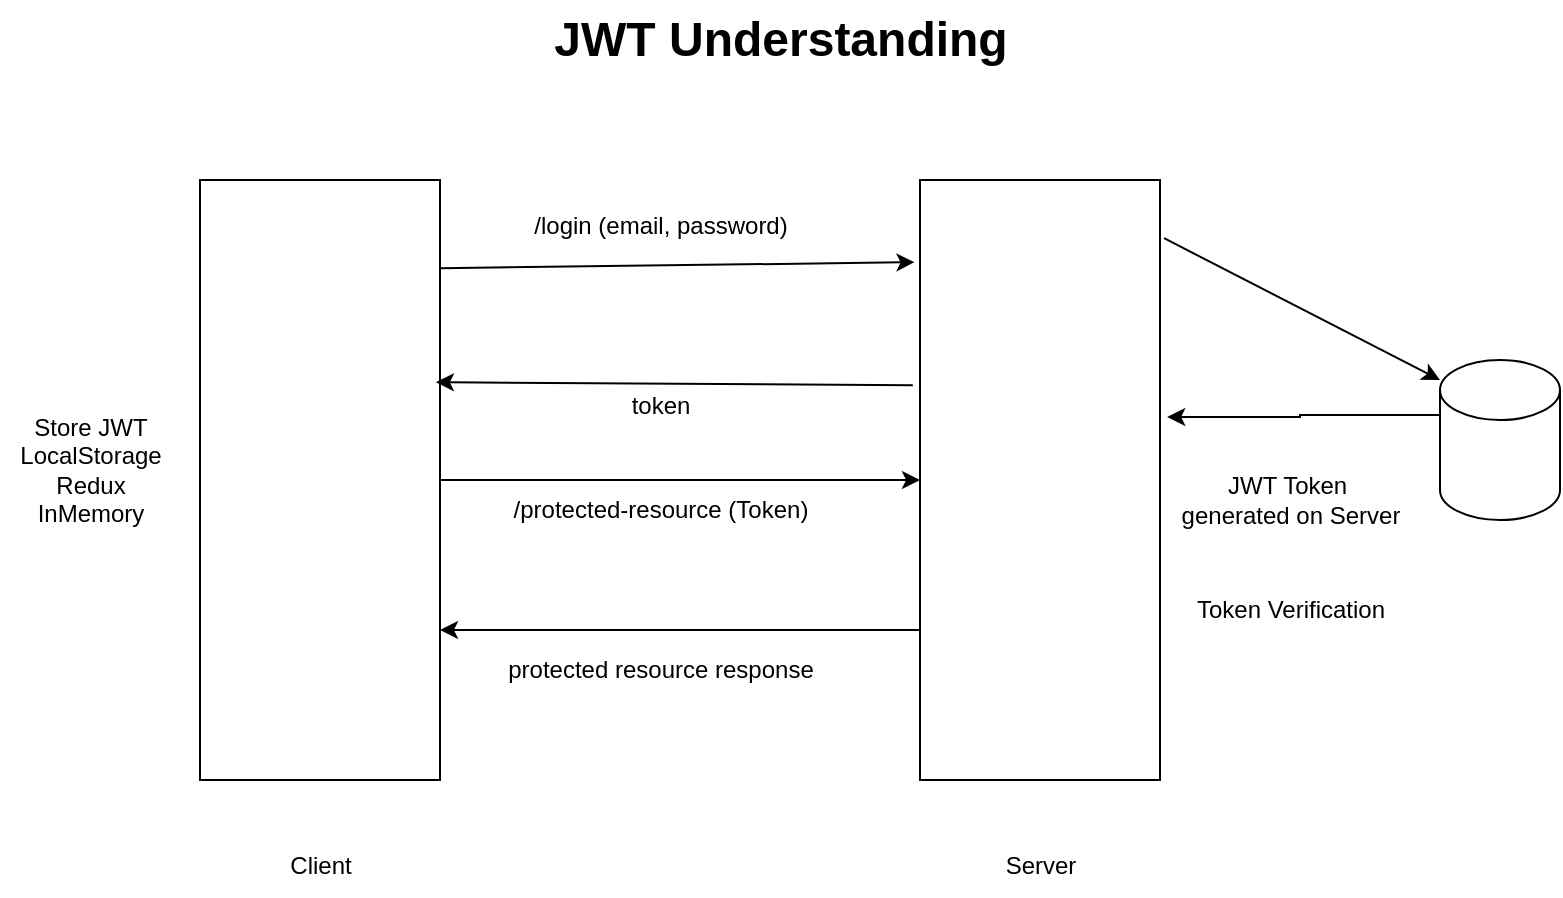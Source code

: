 <mxfile version="24.7.6">
  <diagram name="Page-1" id="o-1Do4QwA_vBjf3LlT5f">
    <mxGraphModel dx="802" dy="483" grid="1" gridSize="10" guides="1" tooltips="1" connect="1" arrows="1" fold="1" page="1" pageScale="1" pageWidth="827" pageHeight="1169" math="0" shadow="0">
      <root>
        <mxCell id="0" />
        <mxCell id="1" parent="0" />
        <mxCell id="jtTgo0mW1fypJQQp2YNw-14" style="edgeStyle=orthogonalEdgeStyle;rounded=0;orthogonalLoop=1;jettySize=auto;html=1;exitX=1;exitY=0.5;exitDx=0;exitDy=0;entryX=0;entryY=0.5;entryDx=0;entryDy=0;" edge="1" parent="1" source="jtTgo0mW1fypJQQp2YNw-1" target="jtTgo0mW1fypJQQp2YNw-2">
          <mxGeometry relative="1" as="geometry" />
        </mxCell>
        <mxCell id="jtTgo0mW1fypJQQp2YNw-1" value="" style="rounded=0;whiteSpace=wrap;html=1;" vertex="1" parent="1">
          <mxGeometry x="124" y="180" width="120" height="300" as="geometry" />
        </mxCell>
        <mxCell id="jtTgo0mW1fypJQQp2YNw-17" style="edgeStyle=orthogonalEdgeStyle;rounded=0;orthogonalLoop=1;jettySize=auto;html=1;exitX=0;exitY=0.75;exitDx=0;exitDy=0;entryX=1;entryY=0.75;entryDx=0;entryDy=0;" edge="1" parent="1" source="jtTgo0mW1fypJQQp2YNw-2" target="jtTgo0mW1fypJQQp2YNw-1">
          <mxGeometry relative="1" as="geometry" />
        </mxCell>
        <mxCell id="jtTgo0mW1fypJQQp2YNw-2" value="" style="rounded=0;whiteSpace=wrap;html=1;" vertex="1" parent="1">
          <mxGeometry x="484" y="180" width="120" height="300" as="geometry" />
        </mxCell>
        <mxCell id="jtTgo0mW1fypJQQp2YNw-3" value="Client" style="text;html=1;align=center;verticalAlign=middle;resizable=0;points=[];autosize=1;strokeColor=none;fillColor=none;" vertex="1" parent="1">
          <mxGeometry x="159" y="508" width="50" height="30" as="geometry" />
        </mxCell>
        <mxCell id="jtTgo0mW1fypJQQp2YNw-4" value="Server" style="text;html=1;align=center;verticalAlign=middle;resizable=0;points=[];autosize=1;strokeColor=none;fillColor=none;" vertex="1" parent="1">
          <mxGeometry x="514" y="508" width="60" height="30" as="geometry" />
        </mxCell>
        <mxCell id="jtTgo0mW1fypJQQp2YNw-5" value="" style="endArrow=classic;html=1;rounded=0;exitX=1.003;exitY=0.147;exitDx=0;exitDy=0;exitPerimeter=0;entryX=-0.023;entryY=0.137;entryDx=0;entryDy=0;entryPerimeter=0;" edge="1" parent="1" source="jtTgo0mW1fypJQQp2YNw-1" target="jtTgo0mW1fypJQQp2YNw-2">
          <mxGeometry width="50" height="50" relative="1" as="geometry">
            <mxPoint x="404" y="380" as="sourcePoint" />
            <mxPoint x="454" y="330" as="targetPoint" />
          </mxGeometry>
        </mxCell>
        <mxCell id="jtTgo0mW1fypJQQp2YNw-6" value="/login (email, password)" style="text;html=1;align=center;verticalAlign=middle;resizable=0;points=[];autosize=1;strokeColor=none;fillColor=none;" vertex="1" parent="1">
          <mxGeometry x="279" y="188" width="150" height="30" as="geometry" />
        </mxCell>
        <mxCell id="jtTgo0mW1fypJQQp2YNw-7" value="" style="shape=cylinder3;whiteSpace=wrap;html=1;boundedLbl=1;backgroundOutline=1;size=15;" vertex="1" parent="1">
          <mxGeometry x="744" y="270" width="60" height="80" as="geometry" />
        </mxCell>
        <mxCell id="jtTgo0mW1fypJQQp2YNw-8" value="" style="endArrow=classic;html=1;rounded=0;exitX=1.017;exitY=0.097;exitDx=0;exitDy=0;exitPerimeter=0;entryX=0;entryY=0.125;entryDx=0;entryDy=0;entryPerimeter=0;" edge="1" parent="1" source="jtTgo0mW1fypJQQp2YNw-2" target="jtTgo0mW1fypJQQp2YNw-7">
          <mxGeometry width="50" height="50" relative="1" as="geometry">
            <mxPoint x="514" y="380" as="sourcePoint" />
            <mxPoint x="564" y="330" as="targetPoint" />
          </mxGeometry>
        </mxCell>
        <mxCell id="jtTgo0mW1fypJQQp2YNw-9" style="edgeStyle=orthogonalEdgeStyle;rounded=0;orthogonalLoop=1;jettySize=auto;html=1;exitX=0;exitY=0;exitDx=0;exitDy=27.5;exitPerimeter=0;entryX=1.03;entryY=0.395;entryDx=0;entryDy=0;entryPerimeter=0;" edge="1" parent="1" source="jtTgo0mW1fypJQQp2YNw-7" target="jtTgo0mW1fypJQQp2YNw-2">
          <mxGeometry relative="1" as="geometry" />
        </mxCell>
        <mxCell id="jtTgo0mW1fypJQQp2YNw-10" value="JWT Token&amp;nbsp;&lt;div&gt;generated on Server&lt;/div&gt;" style="text;html=1;align=center;verticalAlign=middle;resizable=0;points=[];autosize=1;strokeColor=none;fillColor=none;" vertex="1" parent="1">
          <mxGeometry x="604" y="320" width="130" height="40" as="geometry" />
        </mxCell>
        <mxCell id="jtTgo0mW1fypJQQp2YNw-11" value="" style="endArrow=classic;html=1;rounded=0;entryX=0.983;entryY=0.337;entryDx=0;entryDy=0;entryPerimeter=0;exitX=-0.03;exitY=0.342;exitDx=0;exitDy=0;exitPerimeter=0;" edge="1" parent="1" source="jtTgo0mW1fypJQQp2YNw-2" target="jtTgo0mW1fypJQQp2YNw-1">
          <mxGeometry width="50" height="50" relative="1" as="geometry">
            <mxPoint x="514" y="380" as="sourcePoint" />
            <mxPoint x="564" y="330" as="targetPoint" />
          </mxGeometry>
        </mxCell>
        <mxCell id="jtTgo0mW1fypJQQp2YNw-12" value="token" style="text;html=1;align=center;verticalAlign=middle;resizable=0;points=[];autosize=1;strokeColor=none;fillColor=none;" vertex="1" parent="1">
          <mxGeometry x="329" y="278" width="50" height="30" as="geometry" />
        </mxCell>
        <mxCell id="jtTgo0mW1fypJQQp2YNw-13" value="Store JWT&lt;div&gt;LocalStorage&lt;/div&gt;&lt;div&gt;Redux&lt;/div&gt;&lt;div&gt;InMemory&lt;/div&gt;" style="text;html=1;align=center;verticalAlign=middle;resizable=0;points=[];autosize=1;strokeColor=none;fillColor=none;" vertex="1" parent="1">
          <mxGeometry x="24" y="290" width="90" height="70" as="geometry" />
        </mxCell>
        <mxCell id="jtTgo0mW1fypJQQp2YNw-15" value="/protected-resource (Token)" style="text;html=1;align=center;verticalAlign=middle;resizable=0;points=[];autosize=1;strokeColor=none;fillColor=none;" vertex="1" parent="1">
          <mxGeometry x="269" y="330" width="170" height="30" as="geometry" />
        </mxCell>
        <mxCell id="jtTgo0mW1fypJQQp2YNw-16" value="Token Verification" style="text;html=1;align=center;verticalAlign=middle;resizable=0;points=[];autosize=1;strokeColor=none;fillColor=none;" vertex="1" parent="1">
          <mxGeometry x="609" y="380" width="120" height="30" as="geometry" />
        </mxCell>
        <mxCell id="jtTgo0mW1fypJQQp2YNw-18" value="protected resource response" style="text;html=1;align=center;verticalAlign=middle;resizable=0;points=[];autosize=1;strokeColor=none;fillColor=none;" vertex="1" parent="1">
          <mxGeometry x="264" y="410" width="180" height="30" as="geometry" />
        </mxCell>
        <mxCell id="jtTgo0mW1fypJQQp2YNw-19" value="JWT Understanding" style="text;strokeColor=none;fillColor=none;html=1;fontSize=24;fontStyle=1;verticalAlign=middle;align=center;" vertex="1" parent="1">
          <mxGeometry x="364" y="90" width="100" height="40" as="geometry" />
        </mxCell>
      </root>
    </mxGraphModel>
  </diagram>
</mxfile>
